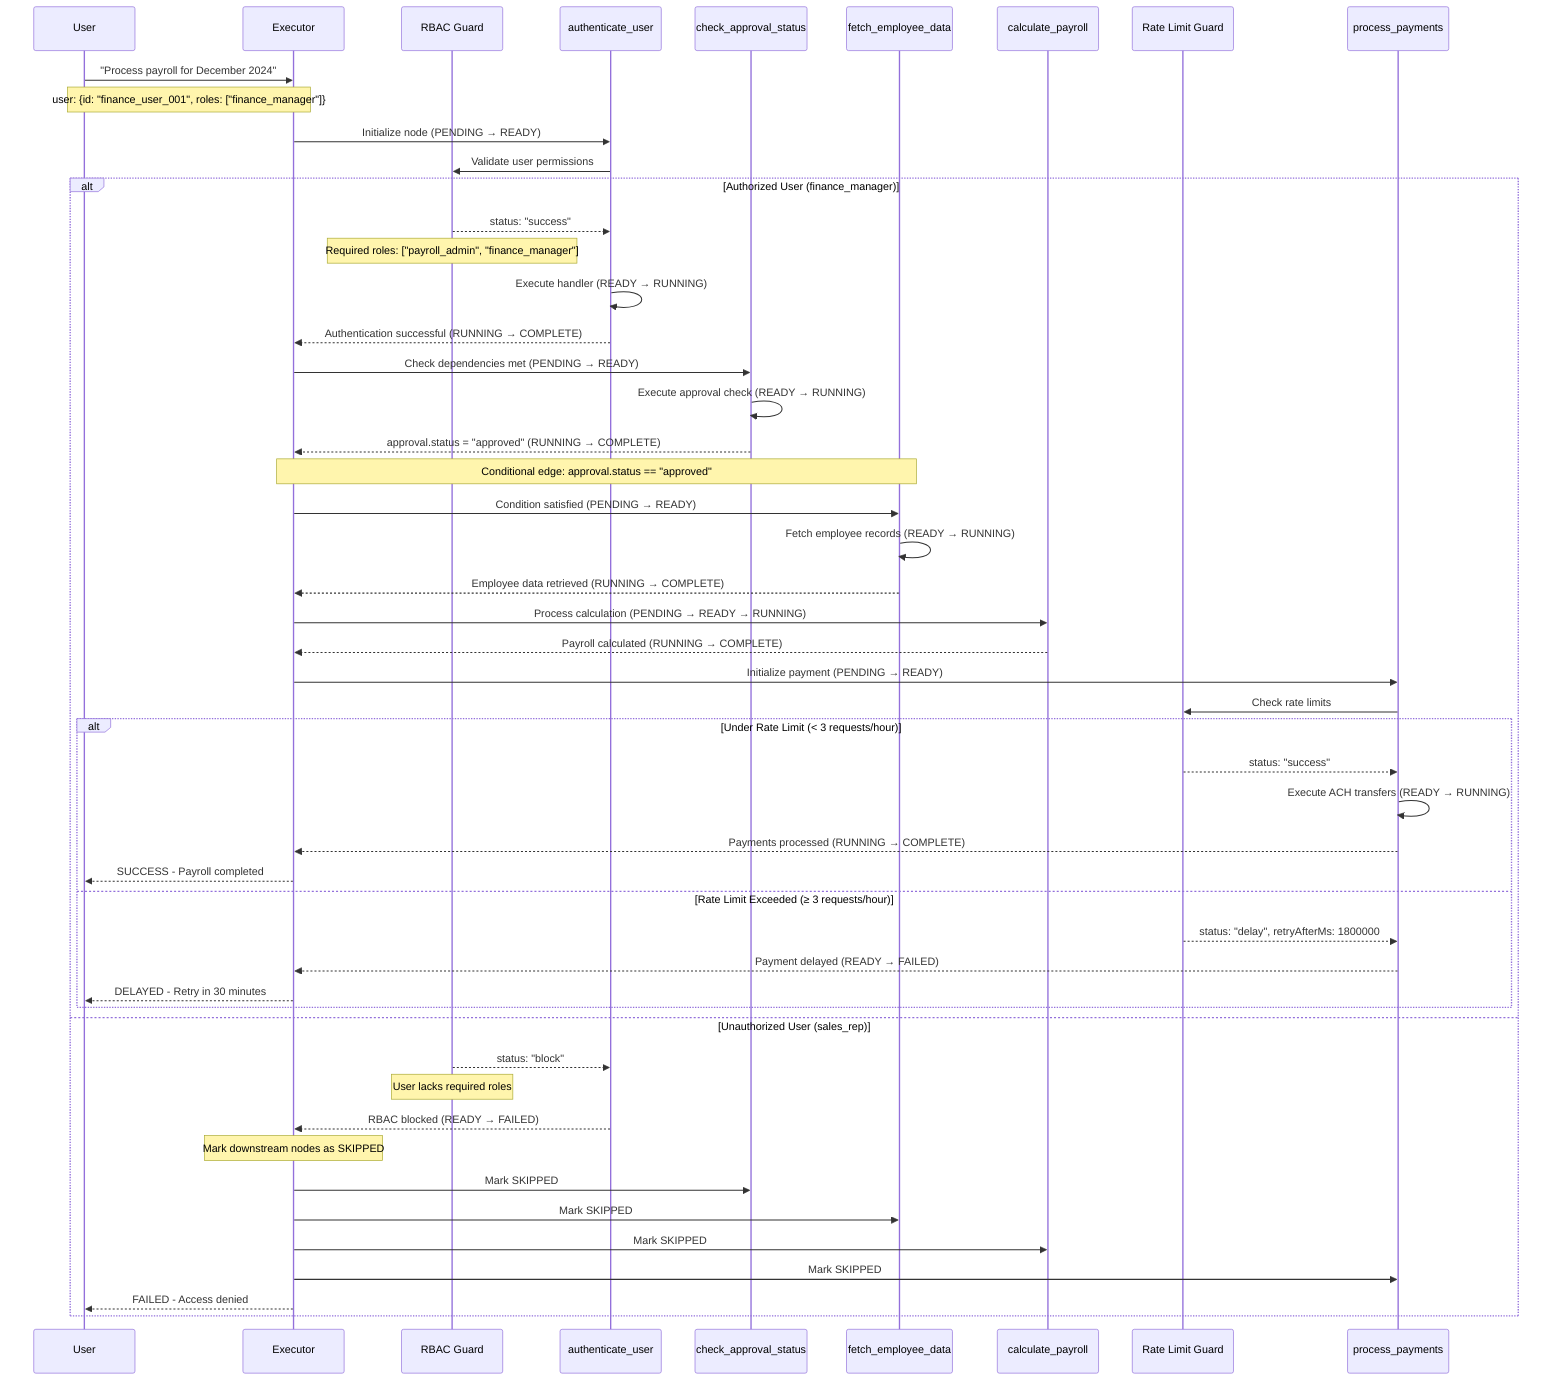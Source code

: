 sequenceDiagram
    participant User
    participant Executor
    participant RBAC as RBAC Guard
    participant Auth as authenticate_user
    participant Approval as check_approval_status
    participant Data as fetch_employee_data
    participant Calc as calculate_payroll
    participant Rate as Rate Limit Guard
    participant Pay as process_payments

    User->>Executor: "Process payroll for December 2024"
    Note over User,Executor: user: {id: "finance_user_001", roles: ["finance_manager"]}
    
    Executor->>Auth: Initialize node (PENDING → READY)
    Auth->>RBAC: Validate user permissions
    
    alt Authorized User (finance_manager)
        RBAC-->>Auth: status: "success"
        Note over RBAC: Required roles: ["payroll_admin", "finance_manager"]
        Auth->>Auth: Execute handler (READY → RUNNING)
        Auth-->>Executor: Authentication successful (RUNNING → COMPLETE)
        
        Executor->>Approval: Check dependencies met (PENDING → READY)
        Approval->>Approval: Execute approval check (READY → RUNNING)
        Approval-->>Executor: approval.status = "approved" (RUNNING → COMPLETE)
        
        Note over Executor,Data: Conditional edge: approval.status == "approved"
        Executor->>Data: Condition satisfied (PENDING → READY)
        Data->>Data: Fetch employee records (READY → RUNNING)
        Data-->>Executor: Employee data retrieved (RUNNING → COMPLETE)
        
        Executor->>Calc: Process calculation (PENDING → READY → RUNNING)
        Calc-->>Executor: Payroll calculated (RUNNING → COMPLETE)
        
        Executor->>Pay: Initialize payment (PENDING → READY)
        Pay->>Rate: Check rate limits
        
        alt Under Rate Limit (< 3 requests/hour)
            Rate-->>Pay: status: "success" 
            Pay->>Pay: Execute ACH transfers (READY → RUNNING)
            Pay-->>Executor: Payments processed (RUNNING → COMPLETE)
            Executor-->>User: SUCCESS - Payroll completed
            
        else Rate Limit Exceeded (≥ 3 requests/hour)
            Rate-->>Pay: status: "delay", retryAfterMs: 1800000
            Pay-->>Executor: Payment delayed (READY → FAILED)
            Executor-->>User: DELAYED - Retry in 30 minutes
        end
        
    else Unauthorized User (sales_rep)
        RBAC-->>Auth: status: "block"
        Note over RBAC: User lacks required roles
        Auth-->>Executor: RBAC blocked (READY → FAILED)
        
        Note over Executor: Mark downstream nodes as SKIPPED
        Executor->>Approval: Mark SKIPPED
        Executor->>Data: Mark SKIPPED
        Executor->>Calc: Mark SKIPPED
        Executor->>Pay: Mark SKIPPED
        
        Executor-->>User: FAILED - Access denied
    end